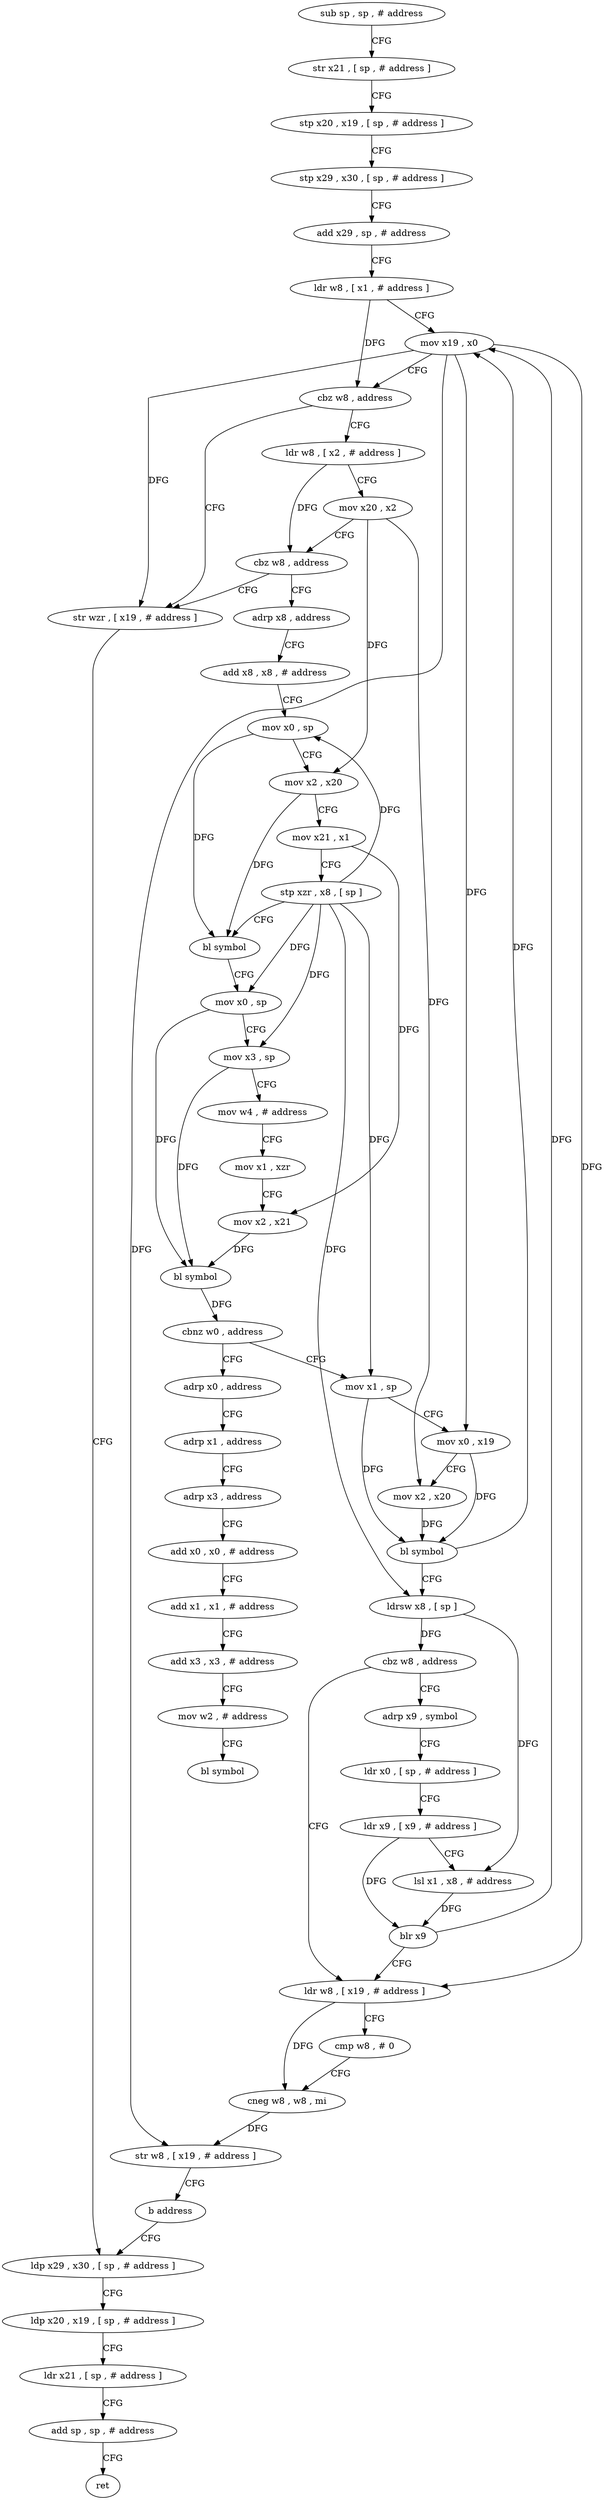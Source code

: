 digraph "func" {
"4246772" [label = "sub sp , sp , # address" ]
"4246776" [label = "str x21 , [ sp , # address ]" ]
"4246780" [label = "stp x20 , x19 , [ sp , # address ]" ]
"4246784" [label = "stp x29 , x30 , [ sp , # address ]" ]
"4246788" [label = "add x29 , sp , # address" ]
"4246792" [label = "ldr w8 , [ x1 , # address ]" ]
"4246796" [label = "mov x19 , x0" ]
"4246800" [label = "cbz w8 , address" ]
"4246936" [label = "str wzr , [ x19 , # address ]" ]
"4246804" [label = "ldr w8 , [ x2 , # address ]" ]
"4246940" [label = "ldp x29 , x30 , [ sp , # address ]" ]
"4246808" [label = "mov x20 , x2" ]
"4246812" [label = "cbz w8 , address" ]
"4246816" [label = "adrp x8 , address" ]
"4246820" [label = "add x8 , x8 , # address" ]
"4246824" [label = "mov x0 , sp" ]
"4246828" [label = "mov x2 , x20" ]
"4246832" [label = "mov x21 , x1" ]
"4246836" [label = "stp xzr , x8 , [ sp ]" ]
"4246840" [label = "bl symbol" ]
"4246844" [label = "mov x0 , sp" ]
"4246848" [label = "mov x3 , sp" ]
"4246852" [label = "mov w4 , # address" ]
"4246856" [label = "mov x1 , xzr" ]
"4246860" [label = "mov x2 , x21" ]
"4246864" [label = "bl symbol" ]
"4246868" [label = "cbnz w0 , address" ]
"4246960" [label = "adrp x0 , address" ]
"4246872" [label = "mov x1 , sp" ]
"4246964" [label = "adrp x1 , address" ]
"4246968" [label = "adrp x3 , address" ]
"4246972" [label = "add x0 , x0 , # address" ]
"4246976" [label = "add x1 , x1 , # address" ]
"4246980" [label = "add x3 , x3 , # address" ]
"4246984" [label = "mov w2 , # address" ]
"4246988" [label = "bl symbol" ]
"4246876" [label = "mov x0 , x19" ]
"4246880" [label = "mov x2 , x20" ]
"4246884" [label = "bl symbol" ]
"4246888" [label = "ldrsw x8 , [ sp ]" ]
"4246892" [label = "cbz w8 , address" ]
"4246916" [label = "ldr w8 , [ x19 , # address ]" ]
"4246896" [label = "adrp x9 , symbol" ]
"4246920" [label = "cmp w8 , # 0" ]
"4246924" [label = "cneg w8 , w8 , mi" ]
"4246928" [label = "str w8 , [ x19 , # address ]" ]
"4246932" [label = "b address" ]
"4246900" [label = "ldr x0 , [ sp , # address ]" ]
"4246904" [label = "ldr x9 , [ x9 , # address ]" ]
"4246908" [label = "lsl x1 , x8 , # address" ]
"4246912" [label = "blr x9" ]
"4246944" [label = "ldp x20 , x19 , [ sp , # address ]" ]
"4246948" [label = "ldr x21 , [ sp , # address ]" ]
"4246952" [label = "add sp , sp , # address" ]
"4246956" [label = "ret" ]
"4246772" -> "4246776" [ label = "CFG" ]
"4246776" -> "4246780" [ label = "CFG" ]
"4246780" -> "4246784" [ label = "CFG" ]
"4246784" -> "4246788" [ label = "CFG" ]
"4246788" -> "4246792" [ label = "CFG" ]
"4246792" -> "4246796" [ label = "CFG" ]
"4246792" -> "4246800" [ label = "DFG" ]
"4246796" -> "4246800" [ label = "CFG" ]
"4246796" -> "4246936" [ label = "DFG" ]
"4246796" -> "4246876" [ label = "DFG" ]
"4246796" -> "4246916" [ label = "DFG" ]
"4246796" -> "4246928" [ label = "DFG" ]
"4246800" -> "4246936" [ label = "CFG" ]
"4246800" -> "4246804" [ label = "CFG" ]
"4246936" -> "4246940" [ label = "CFG" ]
"4246804" -> "4246808" [ label = "CFG" ]
"4246804" -> "4246812" [ label = "DFG" ]
"4246940" -> "4246944" [ label = "CFG" ]
"4246808" -> "4246812" [ label = "CFG" ]
"4246808" -> "4246828" [ label = "DFG" ]
"4246808" -> "4246880" [ label = "DFG" ]
"4246812" -> "4246936" [ label = "CFG" ]
"4246812" -> "4246816" [ label = "CFG" ]
"4246816" -> "4246820" [ label = "CFG" ]
"4246820" -> "4246824" [ label = "CFG" ]
"4246824" -> "4246828" [ label = "CFG" ]
"4246824" -> "4246840" [ label = "DFG" ]
"4246828" -> "4246832" [ label = "CFG" ]
"4246828" -> "4246840" [ label = "DFG" ]
"4246832" -> "4246836" [ label = "CFG" ]
"4246832" -> "4246860" [ label = "DFG" ]
"4246836" -> "4246840" [ label = "CFG" ]
"4246836" -> "4246824" [ label = "DFG" ]
"4246836" -> "4246888" [ label = "DFG" ]
"4246836" -> "4246844" [ label = "DFG" ]
"4246836" -> "4246848" [ label = "DFG" ]
"4246836" -> "4246872" [ label = "DFG" ]
"4246840" -> "4246844" [ label = "CFG" ]
"4246844" -> "4246848" [ label = "CFG" ]
"4246844" -> "4246864" [ label = "DFG" ]
"4246848" -> "4246852" [ label = "CFG" ]
"4246848" -> "4246864" [ label = "DFG" ]
"4246852" -> "4246856" [ label = "CFG" ]
"4246856" -> "4246860" [ label = "CFG" ]
"4246860" -> "4246864" [ label = "DFG" ]
"4246864" -> "4246868" [ label = "DFG" ]
"4246868" -> "4246960" [ label = "CFG" ]
"4246868" -> "4246872" [ label = "CFG" ]
"4246960" -> "4246964" [ label = "CFG" ]
"4246872" -> "4246876" [ label = "CFG" ]
"4246872" -> "4246884" [ label = "DFG" ]
"4246964" -> "4246968" [ label = "CFG" ]
"4246968" -> "4246972" [ label = "CFG" ]
"4246972" -> "4246976" [ label = "CFG" ]
"4246976" -> "4246980" [ label = "CFG" ]
"4246980" -> "4246984" [ label = "CFG" ]
"4246984" -> "4246988" [ label = "CFG" ]
"4246876" -> "4246880" [ label = "CFG" ]
"4246876" -> "4246884" [ label = "DFG" ]
"4246880" -> "4246884" [ label = "DFG" ]
"4246884" -> "4246888" [ label = "CFG" ]
"4246884" -> "4246796" [ label = "DFG" ]
"4246888" -> "4246892" [ label = "DFG" ]
"4246888" -> "4246908" [ label = "DFG" ]
"4246892" -> "4246916" [ label = "CFG" ]
"4246892" -> "4246896" [ label = "CFG" ]
"4246916" -> "4246920" [ label = "CFG" ]
"4246916" -> "4246924" [ label = "DFG" ]
"4246896" -> "4246900" [ label = "CFG" ]
"4246920" -> "4246924" [ label = "CFG" ]
"4246924" -> "4246928" [ label = "DFG" ]
"4246928" -> "4246932" [ label = "CFG" ]
"4246932" -> "4246940" [ label = "CFG" ]
"4246900" -> "4246904" [ label = "CFG" ]
"4246904" -> "4246908" [ label = "CFG" ]
"4246904" -> "4246912" [ label = "DFG" ]
"4246908" -> "4246912" [ label = "DFG" ]
"4246912" -> "4246916" [ label = "CFG" ]
"4246912" -> "4246796" [ label = "DFG" ]
"4246944" -> "4246948" [ label = "CFG" ]
"4246948" -> "4246952" [ label = "CFG" ]
"4246952" -> "4246956" [ label = "CFG" ]
}

